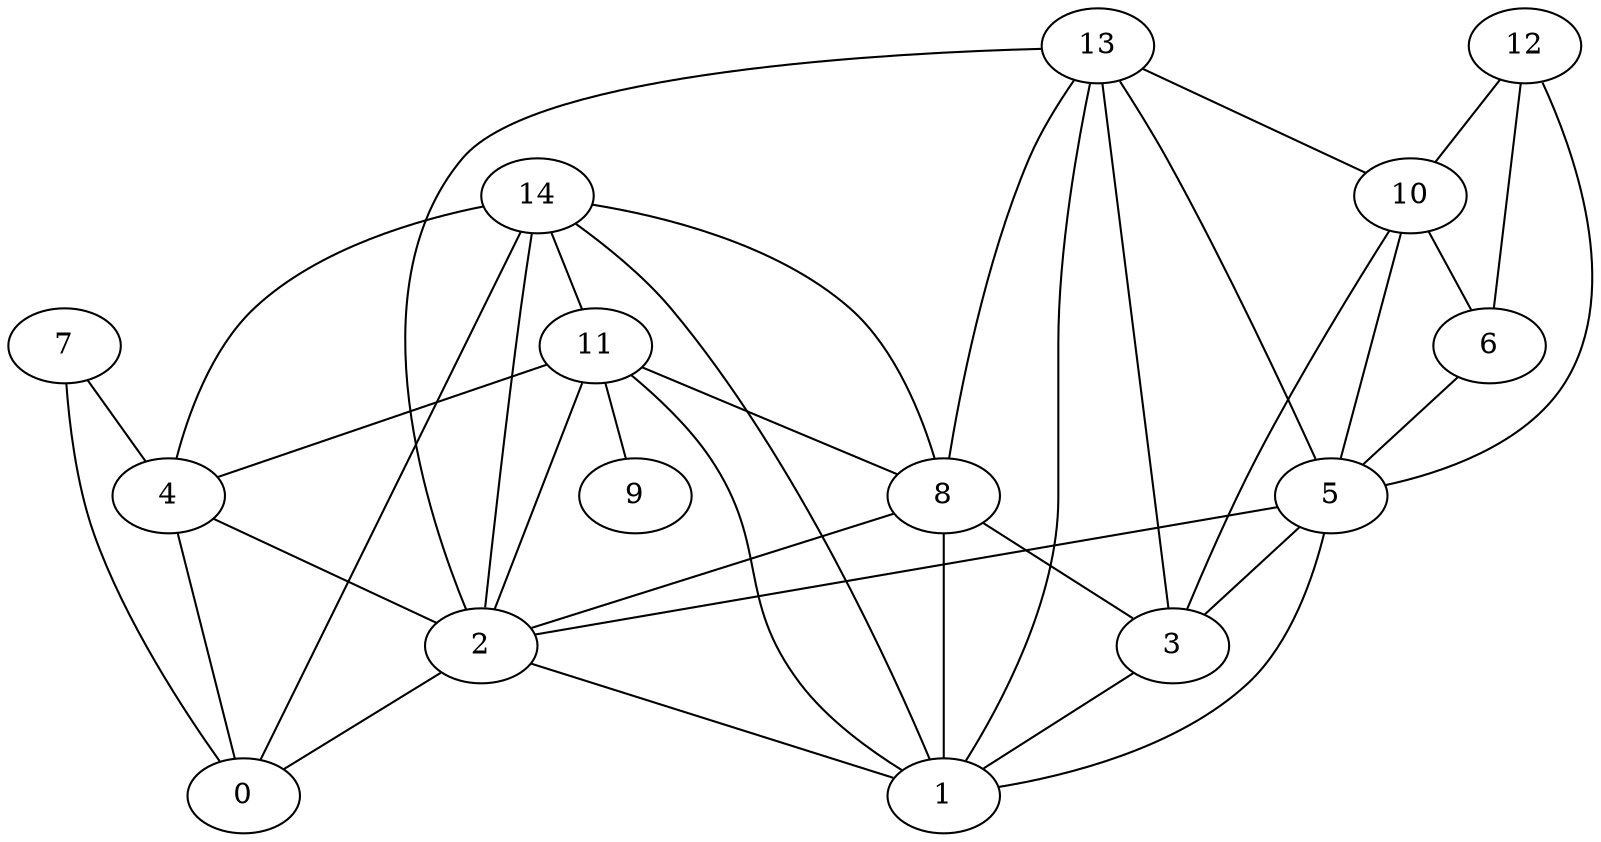 digraph "sensornet-topology" {
label = "";
rankdir="BT";"0"->"2" [arrowhead = "both"] 
"0"->"4" [arrowhead = "both"] 
"0"->"7" [arrowhead = "both"] 
"0"->"14" [arrowhead = "both"] 
"1"->"2" [arrowhead = "both"] 
"1"->"3" [arrowhead = "both"] 
"1"->"5" [arrowhead = "both"] 
"1"->"8" [arrowhead = "both"] 
"1"->"11" [arrowhead = "both"] 
"1"->"13" [arrowhead = "both"] 
"1"->"14" [arrowhead = "both"] 
"2"->"4" [arrowhead = "both"] 
"2"->"5" [arrowhead = "both"] 
"2"->"8" [arrowhead = "both"] 
"2"->"11" [arrowhead = "both"] 
"2"->"13" [arrowhead = "both"] 
"2"->"14" [arrowhead = "both"] 
"3"->"5" [arrowhead = "both"] 
"3"->"8" [arrowhead = "both"] 
"3"->"10" [arrowhead = "both"] 
"3"->"13" [arrowhead = "both"] 
"4"->"7" [arrowhead = "both"] 
"4"->"11" [arrowhead = "both"] 
"4"->"14" [arrowhead = "both"] 
"5"->"6" [arrowhead = "both"] 
"5"->"10" [arrowhead = "both"] 
"5"->"12" [arrowhead = "both"] 
"5"->"13" [arrowhead = "both"] 
"6"->"10" [arrowhead = "both"] 
"6"->"12" [arrowhead = "both"] 
"8"->"11" [arrowhead = "both"] 
"8"->"13" [arrowhead = "both"] 
"8"->"14" [arrowhead = "both"] 
"9"->"11" [arrowhead = "both"] 
"10"->"12" [arrowhead = "both"] 
"10"->"13" [arrowhead = "both"] 
"11"->"14" [arrowhead = "both"] 
}
